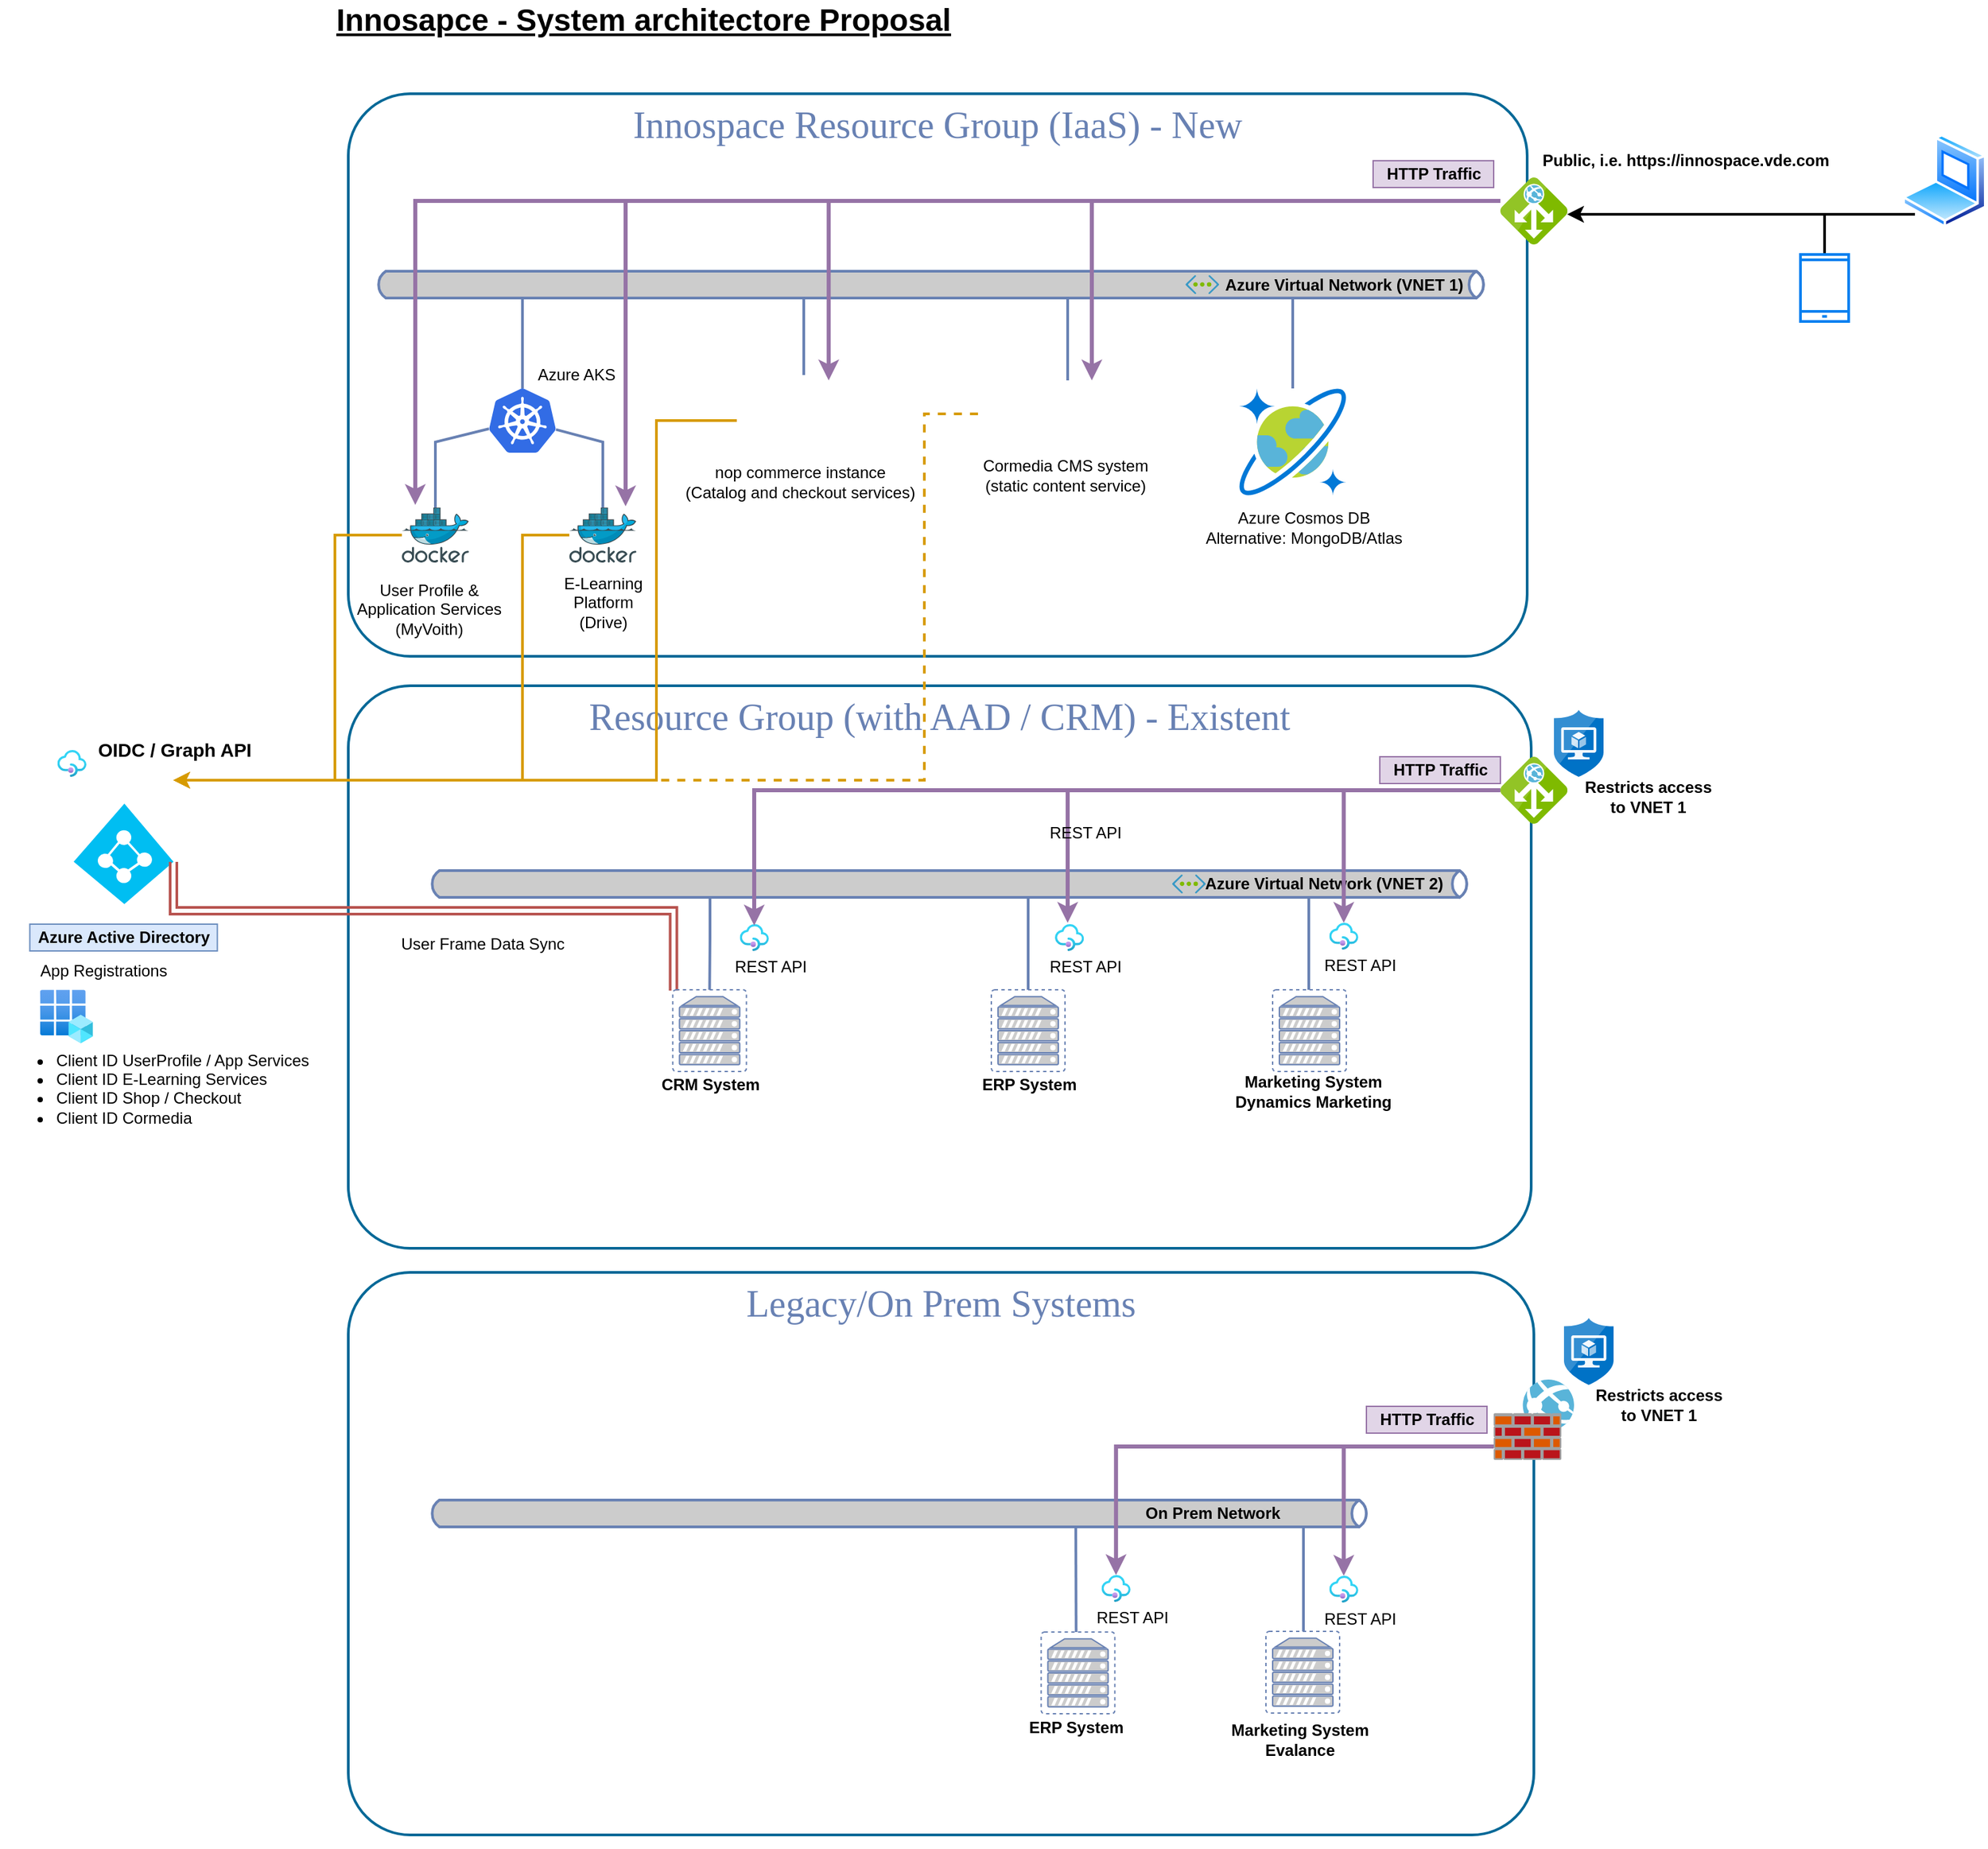 <mxfile version="14.4.3" type="github">
  <diagram name="Page-1" id="bfe91b75-5d2c-26a0-9c1d-138518896778">
    <mxGraphModel dx="1391" dy="861" grid="1" gridSize="10" guides="1" tooltips="1" connect="1" arrows="1" fold="1" page="1" pageScale="1" pageWidth="1100" pageHeight="850" background="#ffffff" math="0" shadow="0">
      <root>
        <mxCell id="0" />
        <mxCell id="1" parent="0" />
        <mxCell id="7c3789c024ecab99-78" value="Innospace Resource Group (IaaS) - New" style="rounded=1;whiteSpace=wrap;html=1;shadow=0;comic=0;strokeColor=#036897;strokeWidth=2;fillColor=none;fontFamily=Verdana;fontSize=28;fontColor=#6881B3;align=center;arcSize=11;verticalAlign=top;" parent="1" vertex="1">
          <mxGeometry x="280" y="90" width="880" height="420" as="geometry" />
        </mxCell>
        <mxCell id="zYysgDhRsV4P9b-H903_-57" value="" style="shape=image;imageAspect=0;aspect=fixed;verticalLabelPosition=bottom;verticalAlign=top;image=https://upload.wikimedia.org/wikipedia/commons/thumb/c/cb/Microsoft_Dynamics_Logo.svg/1024px-Microsoft_Dynamics_Logo.svg.png;" vertex="1" parent="1">
          <mxGeometry x="680" y="780" width="185.24" height="140" as="geometry" />
        </mxCell>
        <mxCell id="7c3789c024ecab99-79" value="Resource Group (with AAD / CRM) - Existent" style="rounded=1;whiteSpace=wrap;html=1;shadow=0;comic=0;strokeColor=#036897;strokeWidth=2;fillColor=none;fontFamily=Verdana;fontSize=28;fontColor=#6881B3;align=center;arcSize=11;verticalAlign=top;" parent="1" vertex="1">
          <mxGeometry x="280" y="532" width="883" height="420" as="geometry" />
        </mxCell>
        <mxCell id="zYysgDhRsV4P9b-H903_-1" value="" style="html=1;fillColor=#CCCCCC;strokeColor=#6881B3;gradientColor=none;gradientDirection=north;strokeWidth=2;shape=mxgraph.networks.bus;gradientColor=none;gradientDirection=north;fontColor=#ffffff;perimeter=backbonePerimeter;backboneSize=20;" vertex="1" parent="1">
          <mxGeometry x="300" y="222.5" width="830" height="20" as="geometry" />
        </mxCell>
        <mxCell id="zYysgDhRsV4P9b-H903_-6" value="" style="strokeColor=#6881B3;edgeStyle=none;rounded=0;endArrow=none;html=1;strokeWidth=2;" edge="1" target="zYysgDhRsV4P9b-H903_-1" parent="1" source="zYysgDhRsV4P9b-H903_-11">
          <mxGeometry relative="1" as="geometry">
            <mxPoint x="190" y="302.5" as="sourcePoint" />
          </mxGeometry>
        </mxCell>
        <mxCell id="zYysgDhRsV4P9b-H903_-11" value="" style="aspect=fixed;html=1;points=[];align=center;image;fontSize=12;image=img/lib/mscae/CosmosDB.svg;" vertex="1" parent="1">
          <mxGeometry x="945" y="310" width="80" height="80" as="geometry" />
        </mxCell>
        <mxCell id="zYysgDhRsV4P9b-H903_-12" value="Azure Cosmos DB&lt;br&gt;Alternative: MongoDB/Atlas" style="text;html=1;resizable=0;autosize=1;align=center;verticalAlign=middle;points=[];fillColor=none;strokeColor=none;rounded=0;" vertex="1" parent="1">
          <mxGeometry x="912.5" y="399" width="160" height="30" as="geometry" />
        </mxCell>
        <mxCell id="zYysgDhRsV4P9b-H903_-13" value="" style="aspect=fixed;html=1;points=[];align=center;image;fontSize=12;image=img/lib/mscae/Kubernetes.svg;" vertex="1" parent="1">
          <mxGeometry x="385" y="310" width="50" height="48" as="geometry" />
        </mxCell>
        <mxCell id="zYysgDhRsV4P9b-H903_-14" value="" style="strokeColor=#6881B3;edgeStyle=none;rounded=0;endArrow=none;html=1;strokeWidth=2;" edge="1" parent="1" source="zYysgDhRsV4P9b-H903_-13" target="zYysgDhRsV4P9b-H903_-1">
          <mxGeometry relative="1" as="geometry">
            <mxPoint x="200" y="312.5" as="sourcePoint" />
            <mxPoint x="200" y="251.5" as="targetPoint" />
            <Array as="points">
              <mxPoint x="410" y="280" />
            </Array>
          </mxGeometry>
        </mxCell>
        <mxCell id="zYysgDhRsV4P9b-H903_-15" value="Azure AKS" style="text;html=1;resizable=0;autosize=1;align=center;verticalAlign=middle;points=[];fillColor=none;strokeColor=none;rounded=0;" vertex="1" parent="1">
          <mxGeometry x="415" y="290" width="70" height="20" as="geometry" />
        </mxCell>
        <mxCell id="zYysgDhRsV4P9b-H903_-16" value="&lt;b&gt;Azure Virtual Network (VNET 1)&lt;/b&gt;" style="text;html=1;resizable=0;autosize=1;align=center;verticalAlign=middle;points=[];fillColor=none;strokeColor=none;rounded=0;" vertex="1" parent="1">
          <mxGeometry x="927.5" y="222.5" width="190" height="20" as="geometry" />
        </mxCell>
        <mxCell id="zYysgDhRsV4P9b-H903_-45" style="edgeStyle=elbowEdgeStyle;rounded=0;orthogonalLoop=1;jettySize=auto;html=1;entryX=1;entryY=0.5;entryDx=0;entryDy=0;fillColor=#ffe6cc;strokeColor=#d79b00;strokeWidth=2;" edge="1" parent="1" source="zYysgDhRsV4P9b-H903_-17" target="zYysgDhRsV4P9b-H903_-43">
          <mxGeometry relative="1" as="geometry">
            <Array as="points">
              <mxPoint x="270" y="530" />
            </Array>
          </mxGeometry>
        </mxCell>
        <mxCell id="zYysgDhRsV4P9b-H903_-17" value="" style="aspect=fixed;html=1;points=[];align=center;image;fontSize=12;image=img/lib/mscae/Docker.svg;" vertex="1" parent="1">
          <mxGeometry x="320" y="399" width="50" height="41" as="geometry" />
        </mxCell>
        <mxCell id="zYysgDhRsV4P9b-H903_-46" style="edgeStyle=elbowEdgeStyle;rounded=0;orthogonalLoop=1;jettySize=auto;html=1;entryX=1;entryY=0.5;entryDx=0;entryDy=0;fillColor=#ffe6cc;strokeColor=#d79b00;strokeWidth=2;" edge="1" parent="1" source="zYysgDhRsV4P9b-H903_-18" target="zYysgDhRsV4P9b-H903_-43">
          <mxGeometry relative="1" as="geometry">
            <Array as="points">
              <mxPoint x="410" y="520" />
            </Array>
          </mxGeometry>
        </mxCell>
        <mxCell id="zYysgDhRsV4P9b-H903_-18" value="" style="aspect=fixed;html=1;points=[];align=center;image;fontSize=12;image=img/lib/mscae/Docker.svg;" vertex="1" parent="1">
          <mxGeometry x="445" y="399" width="50" height="41" as="geometry" />
        </mxCell>
        <mxCell id="zYysgDhRsV4P9b-H903_-19" value="User Profile &amp;amp; &lt;br&gt;Application Services&lt;br&gt;(MyVoith)" style="text;html=1;resizable=0;autosize=1;align=center;verticalAlign=middle;points=[];fillColor=none;strokeColor=none;rounded=0;" vertex="1" parent="1">
          <mxGeometry x="280" y="450" width="120" height="50" as="geometry" />
        </mxCell>
        <mxCell id="zYysgDhRsV4P9b-H903_-20" value="E-Learning&lt;br&gt;Platform&lt;br&gt;(Drive)" style="text;html=1;resizable=0;autosize=1;align=center;verticalAlign=middle;points=[];fillColor=none;strokeColor=none;rounded=0;" vertex="1" parent="1">
          <mxGeometry x="435" y="445" width="70" height="50" as="geometry" />
        </mxCell>
        <mxCell id="zYysgDhRsV4P9b-H903_-22" value="" style="strokeColor=#6881B3;edgeStyle=none;rounded=0;endArrow=none;html=1;strokeWidth=2;" edge="1" parent="1" source="zYysgDhRsV4P9b-H903_-17" target="zYysgDhRsV4P9b-H903_-13">
          <mxGeometry relative="1" as="geometry">
            <mxPoint x="420" y="320" as="sourcePoint" />
            <mxPoint x="420" y="251.5" as="targetPoint" />
            <Array as="points">
              <mxPoint x="345" y="350" />
            </Array>
          </mxGeometry>
        </mxCell>
        <mxCell id="zYysgDhRsV4P9b-H903_-24" value="" style="strokeColor=#6881B3;edgeStyle=none;rounded=0;endArrow=none;html=1;strokeWidth=2;" edge="1" parent="1" source="zYysgDhRsV4P9b-H903_-18" target="zYysgDhRsV4P9b-H903_-13">
          <mxGeometry relative="1" as="geometry">
            <mxPoint x="355" y="409" as="sourcePoint" />
            <mxPoint x="395" y="350.154" as="targetPoint" />
            <Array as="points">
              <mxPoint x="470" y="350" />
            </Array>
          </mxGeometry>
        </mxCell>
        <mxCell id="zYysgDhRsV4P9b-H903_-47" style="edgeStyle=elbowEdgeStyle;rounded=0;orthogonalLoop=1;jettySize=auto;html=1;entryX=1;entryY=0.5;entryDx=0;entryDy=0;fillColor=#ffe6cc;strokeColor=#d79b00;strokeWidth=2;" edge="1" parent="1" target="zYysgDhRsV4P9b-H903_-43">
          <mxGeometry relative="1" as="geometry">
            <mxPoint x="570" y="334" as="sourcePoint" />
            <Array as="points">
              <mxPoint x="510" y="500" />
            </Array>
          </mxGeometry>
        </mxCell>
        <mxCell id="zYysgDhRsV4P9b-H903_-26" value="" style="shape=image;imageAspect=0;aspect=fixed;verticalLabelPosition=bottom;verticalAlign=top;image=https://upload.wikimedia.org/wikipedia/commons/4/42/Nop.jpg;" vertex="1" parent="1">
          <mxGeometry x="574.42" y="304" width="85.58" height="60" as="geometry" />
        </mxCell>
        <mxCell id="zYysgDhRsV4P9b-H903_-27" value="" style="strokeColor=#6881B3;rounded=0;endArrow=none;html=1;strokeWidth=2;" edge="1" parent="1" target="zYysgDhRsV4P9b-H903_-1">
          <mxGeometry relative="1" as="geometry">
            <mxPoint x="620" y="300" as="sourcePoint" />
            <mxPoint x="420" y="251.5" as="targetPoint" />
          </mxGeometry>
        </mxCell>
        <mxCell id="zYysgDhRsV4P9b-H903_-28" value="nop commerce instance&lt;br&gt;(Catalog and checkout services)" style="text;html=1;resizable=0;autosize=1;align=center;verticalAlign=middle;points=[];fillColor=none;strokeColor=none;rounded=0;" vertex="1" parent="1">
          <mxGeometry x="522.21" y="365" width="190" height="30" as="geometry" />
        </mxCell>
        <mxCell id="zYysgDhRsV4P9b-H903_-48" style="edgeStyle=elbowEdgeStyle;rounded=0;orthogonalLoop=1;jettySize=auto;html=1;exitX=0;exitY=0.5;exitDx=0;exitDy=0;entryX=1;entryY=0.5;entryDx=0;entryDy=0;fillColor=#ffe6cc;strokeColor=#d79b00;dashed=1;strokeWidth=2;" edge="1" parent="1" source="zYysgDhRsV4P9b-H903_-29" target="zYysgDhRsV4P9b-H903_-43">
          <mxGeometry relative="1" as="geometry">
            <Array as="points">
              <mxPoint x="710" y="450" />
              <mxPoint x="730" y="480" />
            </Array>
          </mxGeometry>
        </mxCell>
        <mxCell id="zYysgDhRsV4P9b-H903_-29" value="" style="shape=image;imageAspect=0;aspect=fixed;verticalLabelPosition=bottom;verticalAlign=top;image=https://upload.wikimedia.org/wikipedia/commons/thumb/6/69/CoreMedia_Logo.png/1920px-CoreMedia_Logo.png;" vertex="1" parent="1">
          <mxGeometry x="750.07" y="304" width="169.93" height="50" as="geometry" />
        </mxCell>
        <mxCell id="zYysgDhRsV4P9b-H903_-30" value="Cormedia CMS system&lt;br&gt;(static content service)" style="text;html=1;resizable=0;autosize=1;align=center;verticalAlign=middle;points=[];fillColor=none;strokeColor=none;rounded=0;" vertex="1" parent="1">
          <mxGeometry x="744.96" y="360" width="140" height="30" as="geometry" />
        </mxCell>
        <mxCell id="zYysgDhRsV4P9b-H903_-32" value="" style="strokeColor=#6881B3;rounded=0;endArrow=none;html=1;strokeWidth=2;" edge="1" parent="1" target="zYysgDhRsV4P9b-H903_-1">
          <mxGeometry relative="1" as="geometry">
            <mxPoint x="817" y="304" as="sourcePoint" />
            <mxPoint x="811" y="233" as="targetPoint" />
          </mxGeometry>
        </mxCell>
        <mxCell id="zYysgDhRsV4P9b-H903_-33" value="" style="html=1;fillColor=#CCCCCC;strokeColor=#6881B3;gradientColor=none;gradientDirection=north;strokeWidth=2;shape=mxgraph.networks.bus;gradientColor=none;gradientDirection=north;fontColor=#ffffff;perimeter=backbonePerimeter;backboneSize=20;" vertex="1" parent="1">
          <mxGeometry x="340" y="670" width="777.5" height="20" as="geometry" />
        </mxCell>
        <mxCell id="zYysgDhRsV4P9b-H903_-34" value="&lt;b&gt;Azure Virtual Network (VNET 2)&lt;/b&gt;" style="text;html=1;resizable=0;autosize=1;align=center;verticalAlign=middle;points=[];fillColor=none;strokeColor=none;rounded=0;" vertex="1" parent="1">
          <mxGeometry x="912.5" y="670" width="190" height="20" as="geometry" />
        </mxCell>
        <mxCell id="zYysgDhRsV4P9b-H903_-35" value="" style="verticalLabelPosition=bottom;html=1;verticalAlign=top;align=center;strokeColor=none;fillColor=#00BEF2;shape=mxgraph.azure.azure_active_directory;" vertex="1" parent="1">
          <mxGeometry x="75" y="620" width="74.5" height="75" as="geometry" />
        </mxCell>
        <mxCell id="zYysgDhRsV4P9b-H903_-36" value="Azure Active Directory" style="text;html=1;resizable=0;autosize=1;align=center;verticalAlign=middle;points=[];fillColor=#dae8fc;strokeColor=#6c8ebf;rounded=0;fontStyle=1" vertex="1" parent="1">
          <mxGeometry x="42.25" y="710" width="140" height="20" as="geometry" />
        </mxCell>
        <mxCell id="zYysgDhRsV4P9b-H903_-37" value="" style="aspect=fixed;html=1;points=[];align=center;image;fontSize=12;image=img/lib/azure2/identity/App_Registrations.svg;" vertex="1" parent="1">
          <mxGeometry x="50.0" y="759" width="39.38" height="40" as="geometry" />
        </mxCell>
        <mxCell id="zYysgDhRsV4P9b-H903_-38" value="App Registrations" style="text;html=1;resizable=0;autosize=1;align=center;verticalAlign=middle;points=[];fillColor=none;strokeColor=none;rounded=0;" vertex="1" parent="1">
          <mxGeometry x="42.25" y="735" width="110" height="20" as="geometry" />
        </mxCell>
        <mxCell id="zYysgDhRsV4P9b-H903_-39" value="&lt;ul&gt;&lt;li&gt;Client ID UserProfile / App Services&lt;/li&gt;&lt;li&gt;Client ID E-Learning Services&lt;/li&gt;&lt;li&gt;Client ID Shop / Checkout &lt;/li&gt;&lt;li&gt;Client ID Cormedia&lt;/li&gt;&lt;br&gt;&lt;/ul&gt;" style="text;html=1;resizable=0;autosize=1;align=left;verticalAlign=middle;points=[];fillColor=none;strokeColor=none;rounded=0;spacingTop=0;" vertex="1" parent="1">
          <mxGeometry x="20" y="790" width="240" height="100" as="geometry" />
        </mxCell>
        <mxCell id="zYysgDhRsV4P9b-H903_-43" value="" style="shape=image;imageAspect=0;aspect=fixed;verticalLabelPosition=bottom;verticalAlign=top;image=https://upload.wikimedia.org/wikipedia/commons/thumb/c/c8/OpenID_logo.svg/1920px-OpenID_logo.svg.png;" vertex="1" parent="1">
          <mxGeometry x="82.83" y="590" width="66.67" height="25" as="geometry" />
        </mxCell>
        <mxCell id="zYysgDhRsV4P9b-H903_-49" value="" style="shape=image;imageAspect=0;aspect=fixed;verticalLabelPosition=bottom;verticalAlign=top;image=https://upload.wikimedia.org/wikipedia/commons/thumb/c/cb/Microsoft_Dynamics_Logo.svg/1024px-Microsoft_Dynamics_Logo.svg.png;" vertex="1" parent="1">
          <mxGeometry x="457.09" y="780" width="185.24" height="140" as="geometry" />
        </mxCell>
        <mxCell id="zYysgDhRsV4P9b-H903_-62" style="edgeStyle=elbowEdgeStyle;shape=link;rounded=0;orthogonalLoop=1;jettySize=auto;elbow=vertical;html=1;exitX=0.01;exitY=0.01;exitDx=0;exitDy=0;exitPerimeter=0;entryX=1;entryY=0.58;entryDx=0;entryDy=0;entryPerimeter=0;fillColor=#f8cecc;strokeColor=#b85450;strokeWidth=2;" edge="1" parent="1" source="zYysgDhRsV4P9b-H903_-50" target="zYysgDhRsV4P9b-H903_-35">
          <mxGeometry relative="1" as="geometry">
            <Array as="points">
              <mxPoint x="340" y="700" />
            </Array>
          </mxGeometry>
        </mxCell>
        <mxCell id="zYysgDhRsV4P9b-H903_-50" value="" style="fontColor=#0066CC;verticalAlign=top;verticalLabelPosition=bottom;labelPosition=center;align=center;html=1;outlineConnect=0;fillColor=#CCCCCC;strokeColor=#6881B3;gradientColor=none;gradientDirection=north;strokeWidth=2;shape=mxgraph.networks.virtual_server;" vertex="1" parent="1">
          <mxGeometry x="522.21" y="759" width="55" height="61" as="geometry" />
        </mxCell>
        <mxCell id="zYysgDhRsV4P9b-H903_-51" value="&lt;b&gt;CRM System&lt;/b&gt;" style="text;html=1;resizable=0;autosize=1;align=center;verticalAlign=middle;points=[];fillColor=none;strokeColor=none;rounded=0;" vertex="1" parent="1">
          <mxGeometry x="504.71" y="820" width="90" height="20" as="geometry" />
        </mxCell>
        <mxCell id="zYysgDhRsV4P9b-H903_-52" value="" style="strokeColor=#6881B3;rounded=0;endArrow=none;html=1;strokeWidth=2;exitX=0.5;exitY=0;exitDx=0;exitDy=0;exitPerimeter=0;" edge="1" parent="1" source="zYysgDhRsV4P9b-H903_-50" target="zYysgDhRsV4P9b-H903_-33">
          <mxGeometry relative="1" as="geometry">
            <mxPoint x="627" y="748.5" as="sourcePoint" />
            <mxPoint x="627" y="690" as="targetPoint" />
            <Array as="points">
              <mxPoint x="550" y="720" />
            </Array>
          </mxGeometry>
        </mxCell>
        <mxCell id="zYysgDhRsV4P9b-H903_-55" value="" style="fontColor=#0066CC;verticalAlign=top;verticalLabelPosition=bottom;labelPosition=center;align=center;html=1;outlineConnect=0;fillColor=#CCCCCC;strokeColor=#6881B3;gradientColor=none;gradientDirection=north;strokeWidth=2;shape=mxgraph.networks.virtual_server;" vertex="1" parent="1">
          <mxGeometry x="760" y="759" width="55" height="61" as="geometry" />
        </mxCell>
        <mxCell id="zYysgDhRsV4P9b-H903_-56" value="&lt;b&gt;ERP System&lt;/b&gt;" style="text;html=1;resizable=0;autosize=1;align=center;verticalAlign=middle;points=[];fillColor=none;strokeColor=none;rounded=0;" vertex="1" parent="1">
          <mxGeometry x="742.5" y="820" width="90" height="20" as="geometry" />
        </mxCell>
        <mxCell id="zYysgDhRsV4P9b-H903_-58" value="" style="strokeColor=#6881B3;rounded=0;endArrow=none;html=1;strokeWidth=2;exitX=0.5;exitY=0;exitDx=0;exitDy=0;exitPerimeter=0;" edge="1" parent="1" source="zYysgDhRsV4P9b-H903_-55" target="zYysgDhRsV4P9b-H903_-33">
          <mxGeometry relative="1" as="geometry">
            <mxPoint x="559.71" y="769" as="sourcePoint" />
            <mxPoint x="560" y="699" as="targetPoint" />
            <Array as="points" />
          </mxGeometry>
        </mxCell>
        <mxCell id="zYysgDhRsV4P9b-H903_-64" value="User Frame Data Sync" style="text;html=1;resizable=0;autosize=1;align=center;verticalAlign=middle;points=[];fillColor=none;strokeColor=none;rounded=0;" vertex="1" parent="1">
          <mxGeometry x="310" y="715" width="140" height="20" as="geometry" />
        </mxCell>
        <mxCell id="zYysgDhRsV4P9b-H903_-65" value="" style="aspect=fixed;html=1;points=[];align=center;image;fontSize=12;image=img/lib/azure2/app_services/API_Management_Services.svg;" vertex="1" parent="1">
          <mxGeometry x="62.83" y="580" width="21.67" height="20" as="geometry" />
        </mxCell>
        <mxCell id="zYysgDhRsV4P9b-H903_-67" value="OIDC / Graph API" style="text;html=1;resizable=0;autosize=1;align=center;verticalAlign=middle;points=[];fillColor=none;strokeColor=none;rounded=0;fontStyle=1;fontSize=14;" vertex="1" parent="1">
          <mxGeometry x="84.5" y="570" width="130" height="20" as="geometry" />
        </mxCell>
        <mxCell id="zYysgDhRsV4P9b-H903_-68" value="" style="fontColor=#0066CC;verticalAlign=top;verticalLabelPosition=bottom;labelPosition=center;align=center;html=1;outlineConnect=0;fillColor=#CCCCCC;strokeColor=#6881B3;gradientColor=none;gradientDirection=north;strokeWidth=2;shape=mxgraph.networks.virtual_server;" vertex="1" parent="1">
          <mxGeometry x="970" y="759" width="55" height="61" as="geometry" />
        </mxCell>
        <mxCell id="zYysgDhRsV4P9b-H903_-69" value="&lt;b&gt;Marketing System&lt;br&gt;Dynamics Marketing&lt;br&gt;&lt;/b&gt;" style="text;html=1;resizable=0;autosize=1;align=center;verticalAlign=middle;points=[];fillColor=none;strokeColor=none;rounded=0;" vertex="1" parent="1">
          <mxGeometry x="935" y="820" width="130" height="30" as="geometry" />
        </mxCell>
        <mxCell id="zYysgDhRsV4P9b-H903_-70" value="" style="strokeColor=#6881B3;rounded=0;endArrow=none;html=1;strokeWidth=2;exitX=0.5;exitY=0;exitDx=0;exitDy=0;exitPerimeter=0;" edge="1" parent="1">
          <mxGeometry relative="1" as="geometry">
            <mxPoint x="997" y="759" as="sourcePoint" />
            <mxPoint x="997" y="689" as="targetPoint" />
            <Array as="points" />
          </mxGeometry>
        </mxCell>
        <mxCell id="zYysgDhRsV4P9b-H903_-72" value="" style="aspect=fixed;html=1;points=[];align=center;image;fontSize=12;image=img/lib/azure2/app_services/API_Management_Services.svg;" vertex="1" parent="1">
          <mxGeometry x="807.5" y="710" width="21.67" height="20" as="geometry" />
        </mxCell>
        <mxCell id="zYysgDhRsV4P9b-H903_-73" value="REST API" style="text;html=1;resizable=0;autosize=1;align=center;verticalAlign=middle;points=[];fillColor=none;strokeColor=none;rounded=0;" vertex="1" parent="1">
          <mxGeometry x="795.24" y="732" width="70" height="20" as="geometry" />
        </mxCell>
        <mxCell id="zYysgDhRsV4P9b-H903_-74" value="" style="aspect=fixed;html=1;points=[];align=center;image;fontSize=12;image=img/lib/azure2/app_services/API_Management_Services.svg;" vertex="1" parent="1">
          <mxGeometry x="1012.26" y="709" width="21.67" height="20" as="geometry" />
        </mxCell>
        <mxCell id="zYysgDhRsV4P9b-H903_-75" value="REST API" style="text;html=1;resizable=0;autosize=1;align=center;verticalAlign=middle;points=[];fillColor=none;strokeColor=none;rounded=0;" vertex="1" parent="1">
          <mxGeometry x="1000" y="731" width="70" height="20" as="geometry" />
        </mxCell>
        <mxCell id="zYysgDhRsV4P9b-H903_-76" value="" style="aspect=fixed;html=1;points=[];align=center;image;fontSize=12;image=img/lib/azure2/app_services/API_Management_Services.svg;" vertex="1" parent="1">
          <mxGeometry x="572.26" y="710" width="21.67" height="20" as="geometry" />
        </mxCell>
        <mxCell id="zYysgDhRsV4P9b-H903_-77" value="REST API" style="text;html=1;resizable=0;autosize=1;align=center;verticalAlign=middle;points=[];fillColor=none;strokeColor=none;rounded=0;" vertex="1" parent="1">
          <mxGeometry x="560" y="732" width="70" height="20" as="geometry" />
        </mxCell>
        <mxCell id="zYysgDhRsV4P9b-H903_-86" style="edgeStyle=elbowEdgeStyle;rounded=0;orthogonalLoop=1;jettySize=auto;elbow=vertical;html=1;fillColor=#e1d5e7;strokeColor=#9673a6;strokeWidth=3;" edge="1" parent="1" source="zYysgDhRsV4P9b-H903_-78" target="zYysgDhRsV4P9b-H903_-74">
          <mxGeometry relative="1" as="geometry">
            <Array as="points">
              <mxPoint x="1090" y="610" />
            </Array>
          </mxGeometry>
        </mxCell>
        <mxCell id="zYysgDhRsV4P9b-H903_-87" style="edgeStyle=elbowEdgeStyle;rounded=0;orthogonalLoop=1;jettySize=auto;elbow=vertical;html=1;entryX=0.438;entryY=-0.05;entryDx=0;entryDy=0;entryPerimeter=0;fillColor=#e1d5e7;strokeColor=#9673a6;strokeWidth=3;" edge="1" parent="1" source="zYysgDhRsV4P9b-H903_-78" target="zYysgDhRsV4P9b-H903_-72">
          <mxGeometry relative="1" as="geometry">
            <Array as="points">
              <mxPoint x="990" y="610" />
            </Array>
          </mxGeometry>
        </mxCell>
        <mxCell id="zYysgDhRsV4P9b-H903_-88" style="edgeStyle=elbowEdgeStyle;rounded=0;orthogonalLoop=1;jettySize=auto;elbow=vertical;html=1;entryX=0.496;entryY=0.05;entryDx=0;entryDy=0;entryPerimeter=0;fillColor=#e1d5e7;strokeColor=#9673a6;strokeWidth=3;" edge="1" parent="1" source="zYysgDhRsV4P9b-H903_-78" target="zYysgDhRsV4P9b-H903_-76">
          <mxGeometry relative="1" as="geometry">
            <Array as="points">
              <mxPoint x="880" y="610" />
            </Array>
          </mxGeometry>
        </mxCell>
        <mxCell id="zYysgDhRsV4P9b-H903_-78" value="" style="aspect=fixed;html=1;points=[];align=center;image;fontSize=12;image=img/lib/mscae/Application_Gateway.svg;" vertex="1" parent="1">
          <mxGeometry x="1140" y="585" width="50" height="50" as="geometry" />
        </mxCell>
        <mxCell id="zYysgDhRsV4P9b-H903_-80" style="edgeStyle=elbowEdgeStyle;rounded=0;orthogonalLoop=1;jettySize=auto;elbow=vertical;html=1;fillColor=#e1d5e7;strokeColor=#9673a6;strokeWidth=3;" edge="1" parent="1" source="zYysgDhRsV4P9b-H903_-79" target="zYysgDhRsV4P9b-H903_-29">
          <mxGeometry relative="1" as="geometry">
            <mxPoint x="1130" y="177" as="sourcePoint" />
            <Array as="points">
              <mxPoint x="1030" y="170" />
              <mxPoint x="860" y="200" />
              <mxPoint x="1010" y="170" />
              <mxPoint x="990" y="170" />
              <mxPoint x="980" y="178" />
              <mxPoint x="990" y="210" />
              <mxPoint x="870" y="177" />
            </Array>
          </mxGeometry>
        </mxCell>
        <mxCell id="zYysgDhRsV4P9b-H903_-81" style="edgeStyle=elbowEdgeStyle;rounded=0;orthogonalLoop=1;jettySize=auto;elbow=vertical;html=1;entryX=0.75;entryY=0;entryDx=0;entryDy=0;fillColor=#e1d5e7;strokeColor=#9673a6;strokeWidth=3;" edge="1" parent="1" source="zYysgDhRsV4P9b-H903_-79" target="zYysgDhRsV4P9b-H903_-26">
          <mxGeometry relative="1" as="geometry">
            <mxPoint x="1130" y="178" as="sourcePoint" />
            <Array as="points">
              <mxPoint x="800" y="170" />
              <mxPoint x="980" y="178" />
              <mxPoint x="980" y="160" />
              <mxPoint x="900" y="178" />
            </Array>
          </mxGeometry>
        </mxCell>
        <mxCell id="zYysgDhRsV4P9b-H903_-82" style="edgeStyle=elbowEdgeStyle;rounded=0;orthogonalLoop=1;jettySize=auto;elbow=vertical;html=1;entryX=0.84;entryY=-0.024;entryDx=0;entryDy=0;entryPerimeter=0;fillColor=#e1d5e7;strokeColor=#9673a6;strokeWidth=3;" edge="1" parent="1" source="zYysgDhRsV4P9b-H903_-79" target="zYysgDhRsV4P9b-H903_-18">
          <mxGeometry relative="1" as="geometry">
            <mxPoint x="1130" y="178" as="sourcePoint" />
            <Array as="points">
              <mxPoint x="540" y="170" />
              <mxPoint x="980" y="180" />
              <mxPoint x="980" y="190" />
              <mxPoint x="830" y="178" />
              <mxPoint x="830" y="178" />
            </Array>
          </mxGeometry>
        </mxCell>
        <mxCell id="zYysgDhRsV4P9b-H903_-83" style="edgeStyle=elbowEdgeStyle;rounded=0;orthogonalLoop=1;jettySize=auto;elbow=vertical;html=1;entryX=0.2;entryY=-0.049;entryDx=0;entryDy=0;entryPerimeter=0;fillColor=#e1d5e7;strokeColor=#9673a6;strokeWidth=3;" edge="1" parent="1" source="zYysgDhRsV4P9b-H903_-79" target="zYysgDhRsV4P9b-H903_-17">
          <mxGeometry relative="1" as="geometry">
            <mxPoint x="1130" y="178" as="sourcePoint" />
            <Array as="points">
              <mxPoint x="780" y="170" />
              <mxPoint x="550" y="170" />
              <mxPoint x="420" y="178" />
              <mxPoint x="440" y="178" />
              <mxPoint x="970" y="178" />
              <mxPoint x="1020" y="160" />
              <mxPoint x="920" y="178" />
              <mxPoint x="920" y="190" />
              <mxPoint x="900" y="178" />
              <mxPoint x="750" y="178" />
            </Array>
          </mxGeometry>
        </mxCell>
        <mxCell id="zYysgDhRsV4P9b-H903_-79" value="" style="aspect=fixed;html=1;points=[];align=center;image;fontSize=12;image=img/lib/mscae/Application_Gateway.svg;" vertex="1" parent="1">
          <mxGeometry x="1140" y="152.5" width="50" height="50" as="geometry" />
        </mxCell>
        <mxCell id="zYysgDhRsV4P9b-H903_-85" value="HTTP Traffic" style="text;html=1;resizable=0;autosize=1;align=center;verticalAlign=middle;points=[];fillColor=#e1d5e7;strokeColor=#9673a6;rounded=0;fontStyle=1" vertex="1" parent="1">
          <mxGeometry x="1045" y="140" width="90" height="20" as="geometry" />
        </mxCell>
        <mxCell id="zYysgDhRsV4P9b-H903_-89" value="HTTP Traffic" style="text;html=1;resizable=0;autosize=1;align=center;verticalAlign=middle;points=[];fillColor=#e1d5e7;strokeColor=#9673a6;rounded=0;fontStyle=1" vertex="1" parent="1">
          <mxGeometry x="1050" y="585" width="90" height="20" as="geometry" />
        </mxCell>
        <mxCell id="zYysgDhRsV4P9b-H903_-90" value="" style="aspect=fixed;html=1;points=[];align=center;image;fontSize=12;image=img/lib/mscae/Virtual_Network.svg;" vertex="1" parent="1">
          <mxGeometry x="895" y="673" width="25" height="14" as="geometry" />
        </mxCell>
        <mxCell id="zYysgDhRsV4P9b-H903_-91" value="" style="aspect=fixed;html=1;points=[];align=center;image;fontSize=12;image=img/lib/mscae/Virtual_Network.svg;" vertex="1" parent="1">
          <mxGeometry x="905" y="225.5" width="25" height="14" as="geometry" />
        </mxCell>
        <mxCell id="zYysgDhRsV4P9b-H903_-92" value="" style="aspect=fixed;html=1;points=[];align=center;image;fontSize=12;image=img/lib/mscae/Application_Security_Groups.svg;" vertex="1" parent="1">
          <mxGeometry x="1180" y="550" width="37" height="50" as="geometry" />
        </mxCell>
        <mxCell id="zYysgDhRsV4P9b-H903_-93" value="&lt;b&gt;Public, i.e. https://innospace.vde.com&lt;br&gt;&lt;/b&gt;" style="text;html=1;resizable=0;autosize=1;align=center;verticalAlign=middle;points=[];fillColor=none;strokeColor=none;rounded=0;" vertex="1" parent="1">
          <mxGeometry x="1163" y="130" width="230" height="20" as="geometry" />
        </mxCell>
        <mxCell id="zYysgDhRsV4P9b-H903_-94" value="&lt;b&gt;Restricts access&lt;br&gt;to VNET 1&lt;br&gt;&lt;/b&gt;" style="text;html=1;resizable=0;autosize=1;align=center;verticalAlign=middle;points=[];fillColor=none;strokeColor=none;rounded=0;" vertex="1" parent="1">
          <mxGeometry x="1195" y="600" width="110" height="30" as="geometry" />
        </mxCell>
        <mxCell id="zYysgDhRsV4P9b-H903_-95" value="Legacy/On Prem Systems" style="rounded=1;whiteSpace=wrap;html=1;shadow=0;comic=0;strokeColor=#036897;strokeWidth=2;fillColor=none;fontFamily=Verdana;fontSize=28;fontColor=#6881B3;align=center;arcSize=11;verticalAlign=top;" vertex="1" parent="1">
          <mxGeometry x="280" y="970" width="885" height="420" as="geometry" />
        </mxCell>
        <mxCell id="zYysgDhRsV4P9b-H903_-96" value="" style="aspect=fixed;html=1;points=[];align=center;image;fontSize=12;image=img/lib/mscae/Web_App_Firewall.svg;" vertex="1" parent="1">
          <mxGeometry x="1135" y="1050" width="60" height="60" as="geometry" />
        </mxCell>
        <mxCell id="zYysgDhRsV4P9b-H903_-97" value="" style="fontColor=#0066CC;verticalAlign=top;verticalLabelPosition=bottom;labelPosition=center;align=center;html=1;outlineConnect=0;fillColor=#CCCCCC;strokeColor=#6881B3;gradientColor=none;gradientDirection=north;strokeWidth=2;shape=mxgraph.networks.virtual_server;" vertex="1" parent="1">
          <mxGeometry x="965" y="1238" width="55" height="61" as="geometry" />
        </mxCell>
        <mxCell id="zYysgDhRsV4P9b-H903_-98" value="" style="html=1;fillColor=#CCCCCC;strokeColor=#6881B3;gradientColor=none;gradientDirection=north;strokeWidth=2;shape=mxgraph.networks.bus;gradientColor=none;gradientDirection=north;fontColor=#ffffff;perimeter=backbonePerimeter;backboneSize=20;" vertex="1" parent="1">
          <mxGeometry x="340" y="1140" width="702.5" height="20" as="geometry" />
        </mxCell>
        <mxCell id="zYysgDhRsV4P9b-H903_-99" value="&lt;b&gt;On Prem Network&lt;/b&gt;" style="text;html=1;resizable=0;autosize=1;align=center;verticalAlign=middle;points=[];fillColor=none;strokeColor=none;rounded=0;" vertex="1" parent="1">
          <mxGeometry x="865" y="1140" width="120" height="20" as="geometry" />
        </mxCell>
        <mxCell id="zYysgDhRsV4P9b-H903_-100" value="" style="strokeColor=#6881B3;rounded=0;endArrow=none;html=1;strokeWidth=2;" edge="1" parent="1" target="zYysgDhRsV4P9b-H903_-98">
          <mxGeometry relative="1" as="geometry">
            <mxPoint x="993" y="1238" as="sourcePoint" />
            <mxPoint x="995" y="1150" as="targetPoint" />
            <Array as="points" />
          </mxGeometry>
        </mxCell>
        <mxCell id="zYysgDhRsV4P9b-H903_-101" value="&lt;b&gt;Marketing System&lt;br&gt;Evalance&lt;br&gt;&lt;/b&gt;" style="text;html=1;resizable=0;autosize=1;align=center;verticalAlign=middle;points=[];fillColor=none;strokeColor=none;rounded=0;" vertex="1" parent="1">
          <mxGeometry x="930" y="1304" width="120" height="30" as="geometry" />
        </mxCell>
        <mxCell id="zYysgDhRsV4P9b-H903_-102" value="" style="fontColor=#0066CC;verticalAlign=top;verticalLabelPosition=bottom;labelPosition=center;align=center;html=1;outlineConnect=0;fillColor=#CCCCCC;strokeColor=#6881B3;gradientColor=none;gradientDirection=north;strokeWidth=2;shape=mxgraph.networks.virtual_server;" vertex="1" parent="1">
          <mxGeometry x="797.21" y="1238.5" width="55" height="61" as="geometry" />
        </mxCell>
        <mxCell id="zYysgDhRsV4P9b-H903_-103" value="" style="shape=image;imageAspect=0;aspect=fixed;verticalLabelPosition=bottom;verticalAlign=top;image=https://upload.wikimedia.org/wikipedia/commons/thumb/c/cb/Microsoft_Dynamics_Logo.svg/1024px-Microsoft_Dynamics_Logo.svg.png;" vertex="1" parent="1">
          <mxGeometry x="717.21" y="1259.5" width="185.24" height="140" as="geometry" />
        </mxCell>
        <mxCell id="zYysgDhRsV4P9b-H903_-104" value="&lt;b&gt;ERP System&lt;/b&gt;" style="text;html=1;resizable=0;autosize=1;align=center;verticalAlign=middle;points=[];fillColor=none;strokeColor=none;rounded=0;" vertex="1" parent="1">
          <mxGeometry x="778.33" y="1299.5" width="90" height="20" as="geometry" />
        </mxCell>
        <mxCell id="zYysgDhRsV4P9b-H903_-105" value="" style="strokeColor=#6881B3;rounded=0;endArrow=none;html=1;strokeWidth=2;entryX=0.936;entryY=1.014;entryDx=0;entryDy=0;entryPerimeter=0;" edge="1" parent="1">
          <mxGeometry relative="1" as="geometry">
            <mxPoint x="823.31" y="1238.5" as="sourcePoint" />
            <mxPoint x="823.05" y="1160.78" as="targetPoint" />
            <Array as="points" />
          </mxGeometry>
        </mxCell>
        <mxCell id="zYysgDhRsV4P9b-H903_-106" value="" style="aspect=fixed;html=1;points=[];align=center;image;fontSize=12;image=img/lib/azure2/app_services/API_Management_Services.svg;" vertex="1" parent="1">
          <mxGeometry x="1012.26" y="1196.5" width="21.67" height="20" as="geometry" />
        </mxCell>
        <mxCell id="zYysgDhRsV4P9b-H903_-107" value="REST API" style="text;html=1;resizable=0;autosize=1;align=center;verticalAlign=middle;points=[];fillColor=none;strokeColor=none;rounded=0;" vertex="1" parent="1">
          <mxGeometry x="1000" y="1218.5" width="70" height="20" as="geometry" />
        </mxCell>
        <mxCell id="zYysgDhRsV4P9b-H903_-108" value="REST API" style="text;html=1;resizable=0;autosize=1;align=center;verticalAlign=middle;points=[];fillColor=none;strokeColor=none;rounded=0;" vertex="1" parent="1">
          <mxGeometry x="795.24" y="632" width="70" height="20" as="geometry" />
        </mxCell>
        <mxCell id="zYysgDhRsV4P9b-H903_-116" value="" style="aspect=fixed;html=1;points=[];align=center;image;fontSize=12;image=img/lib/azure2/app_services/API_Management_Services.svg;" vertex="1" parent="1">
          <mxGeometry x="842.26" y="1196" width="21.67" height="20" as="geometry" />
        </mxCell>
        <mxCell id="zYysgDhRsV4P9b-H903_-117" value="REST API" style="text;html=1;resizable=0;autosize=1;align=center;verticalAlign=middle;points=[];fillColor=none;strokeColor=none;rounded=0;" vertex="1" parent="1">
          <mxGeometry x="830" y="1218" width="70" height="20" as="geometry" />
        </mxCell>
        <mxCell id="zYysgDhRsV4P9b-H903_-121" value="HTTP Traffic" style="text;html=1;resizable=0;autosize=1;align=center;verticalAlign=middle;points=[];fillColor=#e1d5e7;strokeColor=#9673a6;rounded=0;fontStyle=1" vertex="1" parent="1">
          <mxGeometry x="1040" y="1070" width="90" height="20" as="geometry" />
        </mxCell>
        <mxCell id="zYysgDhRsV4P9b-H903_-119" style="edgeStyle=elbowEdgeStyle;rounded=0;orthogonalLoop=1;jettySize=auto;elbow=vertical;html=1;strokeWidth=3;fillColor=#e1d5e7;strokeColor=#9673a6;" edge="1" parent="1" source="zYysgDhRsV4P9b-H903_-96" target="zYysgDhRsV4P9b-H903_-116">
          <mxGeometry relative="1" as="geometry">
            <Array as="points">
              <mxPoint x="1010" y="1100" />
            </Array>
          </mxGeometry>
        </mxCell>
        <mxCell id="zYysgDhRsV4P9b-H903_-120" style="edgeStyle=elbowEdgeStyle;rounded=0;orthogonalLoop=1;jettySize=auto;elbow=vertical;html=1;strokeWidth=3;fillColor=#e1d5e7;strokeColor=#9673a6;" edge="1" parent="1" source="zYysgDhRsV4P9b-H903_-96" target="zYysgDhRsV4P9b-H903_-106">
          <mxGeometry relative="1" as="geometry">
            <Array as="points">
              <mxPoint x="1100" y="1100" />
            </Array>
          </mxGeometry>
        </mxCell>
        <mxCell id="zYysgDhRsV4P9b-H903_-122" value="" style="aspect=fixed;html=1;points=[];align=center;image;fontSize=12;image=img/lib/mscae/Application_Security_Groups.svg;" vertex="1" parent="1">
          <mxGeometry x="1187.5" y="1004" width="37" height="50" as="geometry" />
        </mxCell>
        <mxCell id="zYysgDhRsV4P9b-H903_-123" value="&lt;b&gt;Restricts access&lt;br&gt;to VNET 1&lt;br&gt;&lt;/b&gt;" style="text;html=1;resizable=0;autosize=1;align=center;verticalAlign=middle;points=[];fillColor=none;strokeColor=none;rounded=0;" vertex="1" parent="1">
          <mxGeometry x="1202.5" y="1054" width="110" height="30" as="geometry" />
        </mxCell>
        <mxCell id="zYysgDhRsV4P9b-H903_-127" style="edgeStyle=elbowEdgeStyle;rounded=0;orthogonalLoop=1;jettySize=auto;elbow=vertical;html=1;strokeWidth=2;" edge="1" parent="1" source="zYysgDhRsV4P9b-H903_-125">
          <mxGeometry relative="1" as="geometry">
            <mxPoint x="1190" y="180" as="targetPoint" />
          </mxGeometry>
        </mxCell>
        <mxCell id="zYysgDhRsV4P9b-H903_-125" value="" style="aspect=fixed;perimeter=ellipsePerimeter;html=1;align=center;shadow=0;dashed=0;spacingTop=3;image;image=img/lib/active_directory/laptop_client.svg;" vertex="1" parent="1">
          <mxGeometry x="1440" y="120" width="63" height="70" as="geometry" />
        </mxCell>
        <mxCell id="zYysgDhRsV4P9b-H903_-128" style="edgeStyle=elbowEdgeStyle;rounded=0;orthogonalLoop=1;jettySize=auto;elbow=vertical;html=1;strokeWidth=2;" edge="1" parent="1" source="zYysgDhRsV4P9b-H903_-126" target="zYysgDhRsV4P9b-H903_-79">
          <mxGeometry relative="1" as="geometry">
            <Array as="points">
              <mxPoint x="1280" y="180" />
            </Array>
          </mxGeometry>
        </mxCell>
        <mxCell id="zYysgDhRsV4P9b-H903_-126" value="" style="html=1;verticalLabelPosition=bottom;align=center;labelBackgroundColor=#ffffff;verticalAlign=top;strokeWidth=2;strokeColor=#0080F0;shadow=0;dashed=0;shape=mxgraph.ios7.icons.smartphone;" vertex="1" parent="1">
          <mxGeometry x="1364" y="210" width="36" height="50" as="geometry" />
        </mxCell>
        <mxCell id="zYysgDhRsV4P9b-H903_-130" style="edgeStyle=elbowEdgeStyle;rounded=0;orthogonalLoop=1;jettySize=auto;elbow=vertical;html=1;exitX=0;exitY=0.5;exitDx=0;exitDy=0;strokeWidth=2;" edge="1" parent="1" source="7c3789c024ecab99-78" target="7c3789c024ecab99-78">
          <mxGeometry relative="1" as="geometry" />
        </mxCell>
        <mxCell id="zYysgDhRsV4P9b-H903_-133" value="Innosapce - System architectore Proposal" style="text;html=1;resizable=0;autosize=1;align=center;verticalAlign=middle;points=[];fillColor=none;strokeColor=none;rounded=0;fontSize=23;fontStyle=5" vertex="1" parent="1">
          <mxGeometry x="265" y="20" width="470" height="30" as="geometry" />
        </mxCell>
      </root>
    </mxGraphModel>
  </diagram>
</mxfile>
